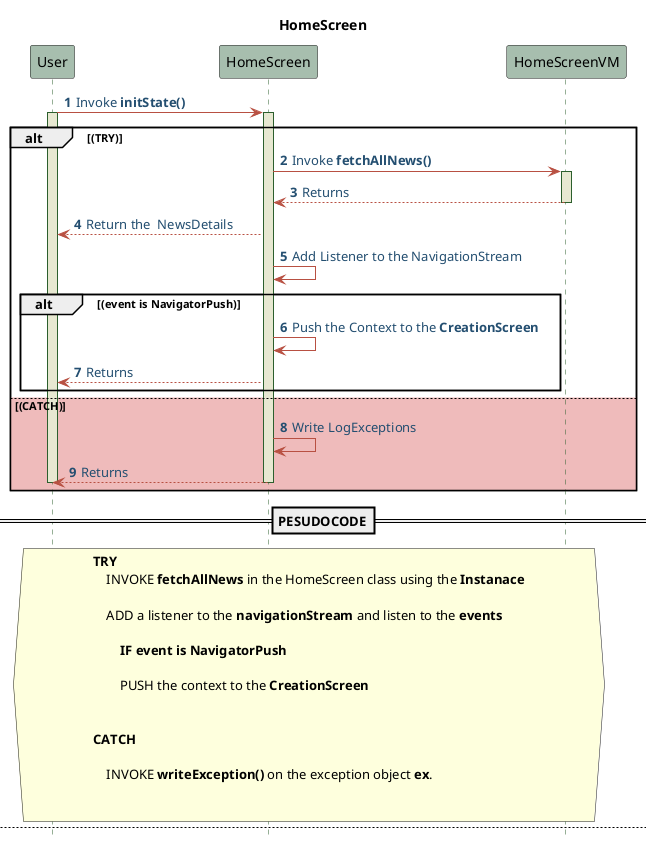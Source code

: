 @startuml Diagram of the HomeScreen
!define POSITIVERESPONSE 90EE90
!define NEGATIVEERESPONSE EFBBBB
!define NUETRALRESPONSE F2DC79

skinparam sequence{
    ParticipantBackgroundColor #A7BEAE
    LifeLineBackgroundColor #E7E8D1
    LifeLineBorderColor #2C5F2D
    ActorBackgroundColor #FC766AFF
    ActorBorderColor #FC766AFF
    ArrowColor #B85042
    ArrowFontColor #234E70

}
title HomeScreen
autonumber 1
hide footbox

participant User as u
participant HomeScreen as h
participant HomeScreenVM as hv

u->h : Invoke **initState()**
activate u
activate h
alt  (TRY)
    h->hv:Invoke **fetchAllNews()**
    activate hv
    hv-->h:Returns
    deactivate hv
    h-->u:Return the  NewsDetails
    h->h:Add Listener to the NavigationStream
    alt (event is NavigatorPush)
        h->h:Push the Context to the **CreationScreen**
        h-->u:Returns
    end
else #NEGATIVEERESPONSE (CATCH)
    h->h:Write LogExceptions
    h-->u:Returns
    deactivate h
    deactivate u

end

==PESUDOCODE==
hnote across
**TRY**
    INVOKE **fetchAllNews** in the HomeScreen class using the **Instanace**

    ADD a listener to the **navigationStream** and listen to the **events**

        **IF event is NavigatorPush**

        PUSH the context to the **CreationScreen**


**CATCH**

    INVOKE **writeException()** on the exception object **ex**.


endnote

newpage
autonumber 1
hide footbox
u->h:Invoke **dispose()**
activate u
activate h
alt  (TRY)
    h->h:Dispose the **Instance** of the HomeScreen
    h->h:Dispose the **navigationStream**
    h-->u:Returns
else #NEGATIVEERESPONSE (CATCH)
    h->h:Write LogExceptions
    h-->u:Returns
    deactivate h
    deactivate u
end
    ==PESUDOCODE==
    hnote across

    DISPOSE the **Instance** using **dispose()** method

    DISPOSE the **navigationStream** using **dispose()** method


    endnote


    newpage
    autonumber 1
    hide footbox
    u->h : 'ADD' button.clicked
    activate u
    activate h
    h->hv: Invoke **navigateToCreationScreen()**
    activate hv
    hv-->h :Returns
    deactivate hv
    h-->u:Display the **CreationScreen**
    deactivate u
    deactivate h

    ==PESUDOCODE==
    hnote across

        INVOKE **navigateToCreationScreen()** in the HomeScreen 

     endnote


    newpage
    autonumber 1
    hide footbox
    u->h: 'filter' button.clicked
    activate u
    activate h
    h->hv: Invoke **filterNews()**
    activate hv
    hv-->h : Returns
    deactivate hv
    h-->u: Display the **filteredList**
    deactivate h
    deactivate u

    ==PESUDOCODE==
    hnote across

    INVOKE **filterNews()** in the HomeScreen 


    endnote

    @enduml